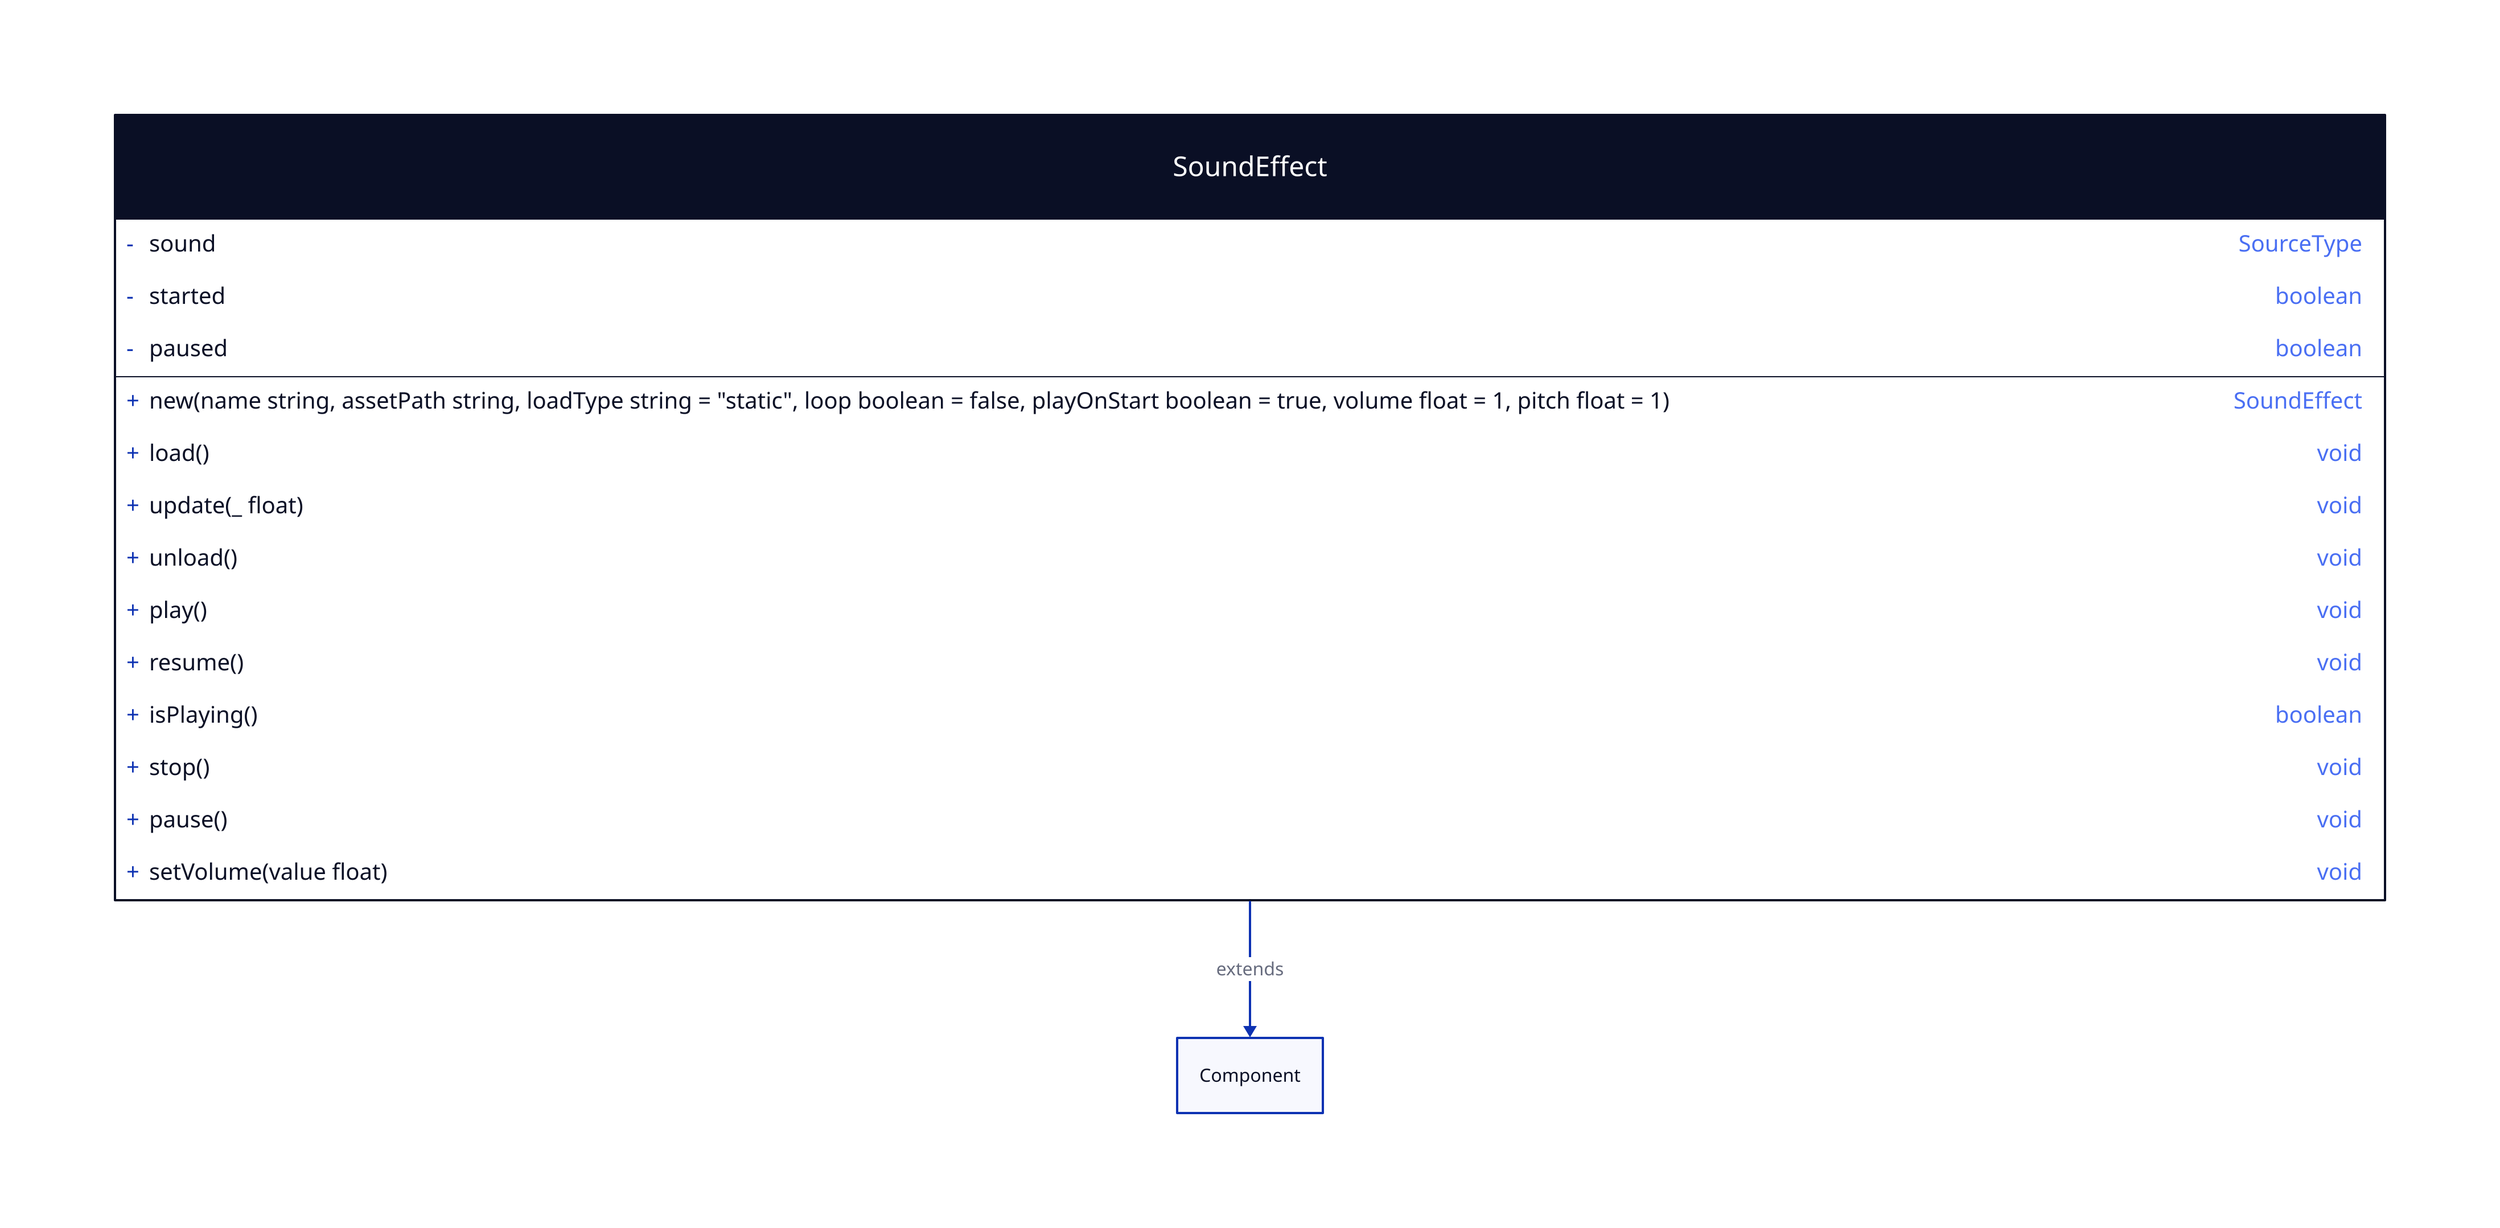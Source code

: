 SoundEffect: {
  shape: class

  new(name string, assetPath string, loadType string = "static", loop boolean = false, playOnStart boolean = true, volume float = 1, pitch float = 1): SoundEffect
  -sound: SourceType
  -started: boolean
  -paused: boolean

  +load(): void
  +update(_ float): void
  +unload(): void

  +play(): void
  +resume(): void
  +isPlaying(): boolean
  +stop(): void
  +pause(): void

  +setVolume(value float): void
}

SoundEffect -> Component: extends
